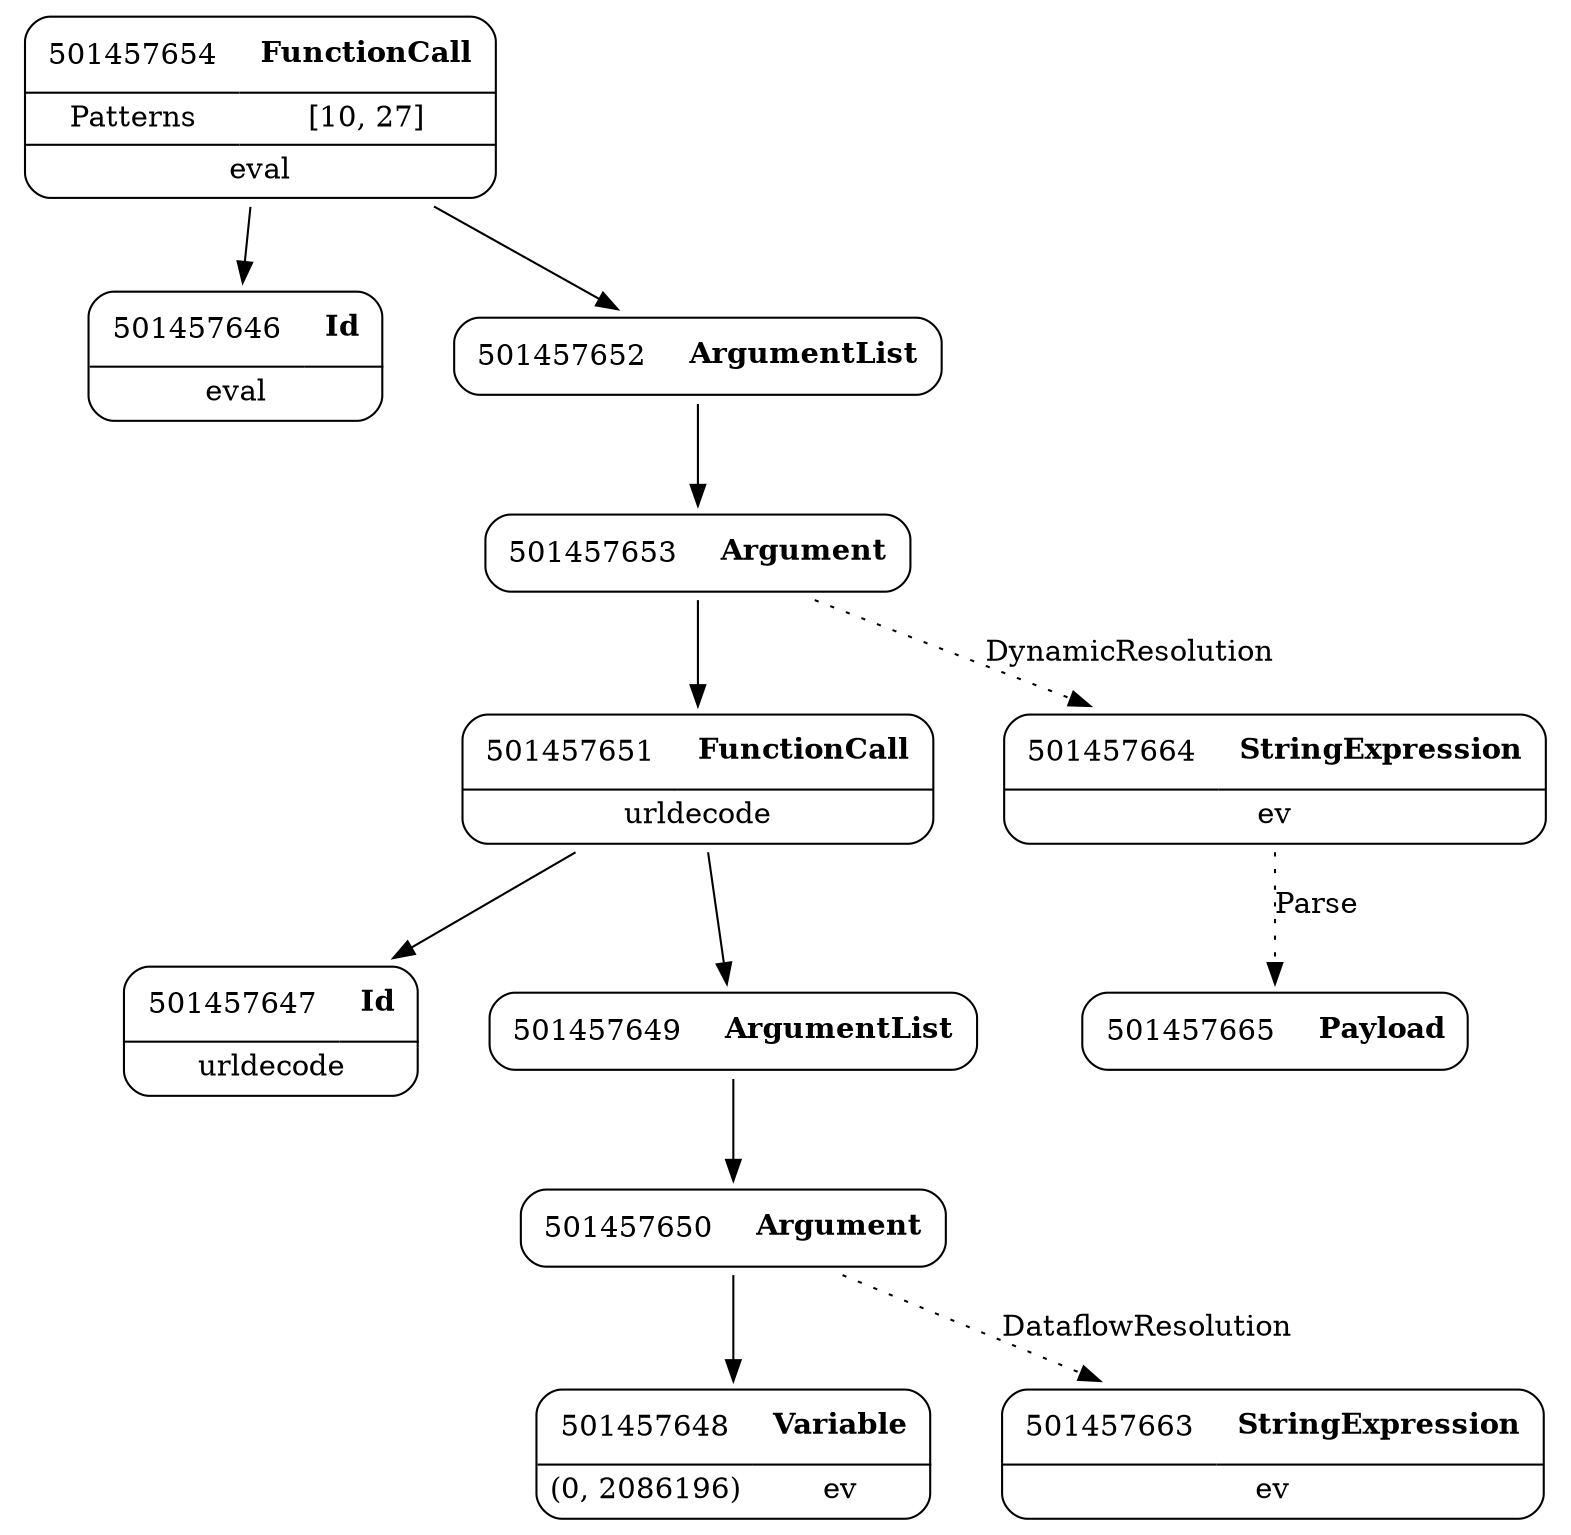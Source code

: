 digraph ast {
node [shape=none];
501457651 [label=<<TABLE border='1' cellspacing='0' cellpadding='10' style='rounded' ><TR><TD border='0'>501457651</TD><TD border='0'><B>FunctionCall</B></TD></TR><HR/><TR><TD border='0' cellpadding='5' colspan='2'>urldecode</TD></TR></TABLE>>];
501457651 -> 501457647 [weight=2];
501457651 -> 501457649 [weight=2];
501457650 [label=<<TABLE border='1' cellspacing='0' cellpadding='10' style='rounded' ><TR><TD border='0'>501457650</TD><TD border='0'><B>Argument</B></TD></TR></TABLE>>];
501457650 -> 501457648 [weight=2];
501457650 -> 501457663 [style=dotted,label=DataflowResolution];
501457665 [label=<<TABLE border='1' cellspacing='0' cellpadding='10' style='rounded' ><TR><TD border='0'>501457665</TD><TD border='0'><B>Payload</B></TD></TR></TABLE>>];
501457649 [label=<<TABLE border='1' cellspacing='0' cellpadding='10' style='rounded' ><TR><TD border='0'>501457649</TD><TD border='0'><B>ArgumentList</B></TD></TR></TABLE>>];
501457649 -> 501457650 [weight=2];
501457664 [label=<<TABLE border='1' cellspacing='0' cellpadding='10' style='rounded' ><TR><TD border='0'>501457664</TD><TD border='0'><B>StringExpression</B></TD></TR><HR/><TR><TD border='0' cellpadding='5' colspan='2'>ev</TD></TR></TABLE>>];
501457664 -> 501457665 [style=dotted,label=Parse];
501457648 [label=<<TABLE border='1' cellspacing='0' cellpadding='10' style='rounded' ><TR><TD border='0'>501457648</TD><TD border='0'><B>Variable</B></TD></TR><HR/><TR><TD border='0' cellpadding='5'>(0, 2086196)</TD><TD border='0' cellpadding='5'>ev</TD></TR></TABLE>>];
501457654 [label=<<TABLE border='1' cellspacing='0' cellpadding='10' style='rounded' ><TR><TD border='0'>501457654</TD><TD border='0'><B>FunctionCall</B></TD></TR><HR/><TR><TD border='0' cellpadding='5'>Patterns</TD><TD border='0' cellpadding='5'>[10, 27]</TD></TR><HR/><TR><TD border='0' cellpadding='5' colspan='2'>eval</TD></TR></TABLE>>];
501457654 -> 501457646 [weight=2];
501457654 -> 501457652 [weight=2];
501457653 [label=<<TABLE border='1' cellspacing='0' cellpadding='10' style='rounded' ><TR><TD border='0'>501457653</TD><TD border='0'><B>Argument</B></TD></TR></TABLE>>];
501457653 -> 501457651 [weight=2];
501457653 -> 501457664 [style=dotted,label=DynamicResolution];
501457652 [label=<<TABLE border='1' cellspacing='0' cellpadding='10' style='rounded' ><TR><TD border='0'>501457652</TD><TD border='0'><B>ArgumentList</B></TD></TR></TABLE>>];
501457652 -> 501457653 [weight=2];
501457647 [label=<<TABLE border='1' cellspacing='0' cellpadding='10' style='rounded' ><TR><TD border='0'>501457647</TD><TD border='0'><B>Id</B></TD></TR><HR/><TR><TD border='0' cellpadding='5' colspan='2'>urldecode</TD></TR></TABLE>>];
501457663 [label=<<TABLE border='1' cellspacing='0' cellpadding='10' style='rounded' ><TR><TD border='0'>501457663</TD><TD border='0'><B>StringExpression</B></TD></TR><HR/><TR><TD border='0' cellpadding='5' colspan='2'>ev</TD></TR></TABLE>>];
501457646 [label=<<TABLE border='1' cellspacing='0' cellpadding='10' style='rounded' ><TR><TD border='0'>501457646</TD><TD border='0'><B>Id</B></TD></TR><HR/><TR><TD border='0' cellpadding='5' colspan='2'>eval</TD></TR></TABLE>>];
}
